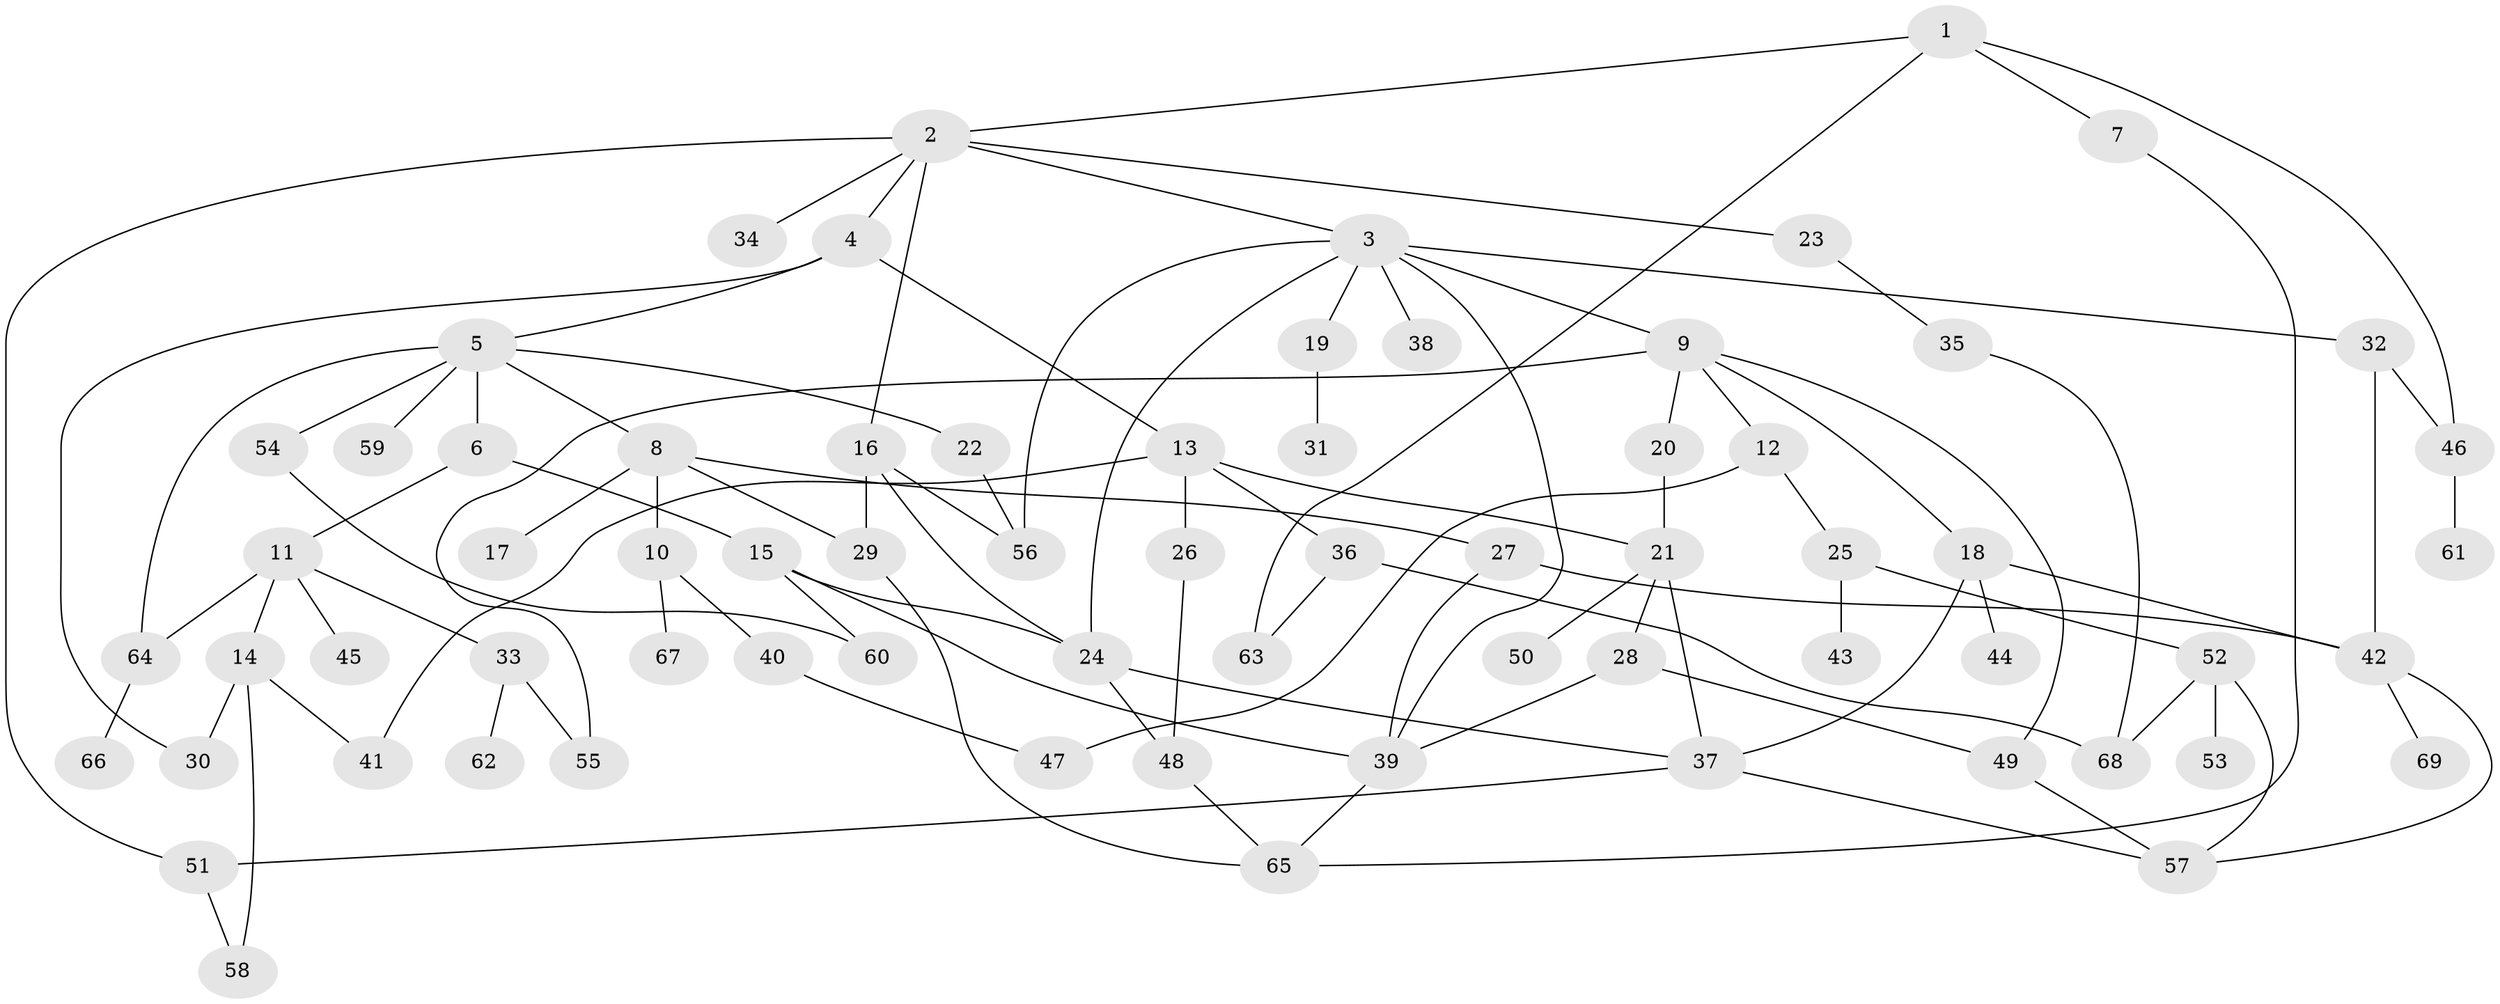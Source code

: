 // Generated by graph-tools (version 1.1) at 2025/13/03/09/25 04:13:29]
// undirected, 69 vertices, 101 edges
graph export_dot {
graph [start="1"]
  node [color=gray90,style=filled];
  1;
  2;
  3;
  4;
  5;
  6;
  7;
  8;
  9;
  10;
  11;
  12;
  13;
  14;
  15;
  16;
  17;
  18;
  19;
  20;
  21;
  22;
  23;
  24;
  25;
  26;
  27;
  28;
  29;
  30;
  31;
  32;
  33;
  34;
  35;
  36;
  37;
  38;
  39;
  40;
  41;
  42;
  43;
  44;
  45;
  46;
  47;
  48;
  49;
  50;
  51;
  52;
  53;
  54;
  55;
  56;
  57;
  58;
  59;
  60;
  61;
  62;
  63;
  64;
  65;
  66;
  67;
  68;
  69;
  1 -- 2;
  1 -- 7;
  1 -- 46;
  1 -- 63;
  2 -- 3;
  2 -- 4;
  2 -- 16;
  2 -- 23;
  2 -- 34;
  2 -- 51;
  3 -- 9;
  3 -- 19;
  3 -- 32;
  3 -- 38;
  3 -- 56;
  3 -- 24;
  3 -- 39;
  4 -- 5;
  4 -- 13;
  4 -- 30;
  5 -- 6;
  5 -- 8;
  5 -- 22;
  5 -- 54;
  5 -- 59;
  5 -- 64;
  6 -- 11;
  6 -- 15;
  7 -- 65;
  8 -- 10;
  8 -- 17;
  8 -- 27;
  8 -- 29;
  9 -- 12;
  9 -- 18;
  9 -- 20;
  9 -- 49;
  9 -- 55;
  10 -- 40;
  10 -- 67;
  11 -- 14;
  11 -- 33;
  11 -- 45;
  11 -- 64;
  12 -- 25;
  12 -- 47;
  13 -- 26;
  13 -- 36;
  13 -- 41;
  13 -- 21;
  14 -- 58;
  14 -- 30;
  14 -- 41;
  15 -- 24;
  15 -- 60;
  15 -- 39;
  16 -- 29;
  16 -- 24;
  16 -- 56;
  18 -- 42;
  18 -- 44;
  18 -- 37;
  19 -- 31;
  20 -- 21;
  21 -- 28;
  21 -- 37;
  21 -- 50;
  22 -- 56;
  23 -- 35;
  24 -- 48;
  24 -- 37;
  25 -- 43;
  25 -- 52;
  26 -- 48;
  27 -- 39;
  27 -- 42;
  28 -- 39;
  28 -- 49;
  29 -- 65;
  32 -- 42;
  32 -- 46;
  33 -- 62;
  33 -- 55;
  35 -- 68;
  36 -- 63;
  36 -- 68;
  37 -- 51;
  37 -- 57;
  39 -- 65;
  40 -- 47;
  42 -- 57;
  42 -- 69;
  46 -- 61;
  48 -- 65;
  49 -- 57;
  51 -- 58;
  52 -- 53;
  52 -- 68;
  52 -- 57;
  54 -- 60;
  64 -- 66;
}
